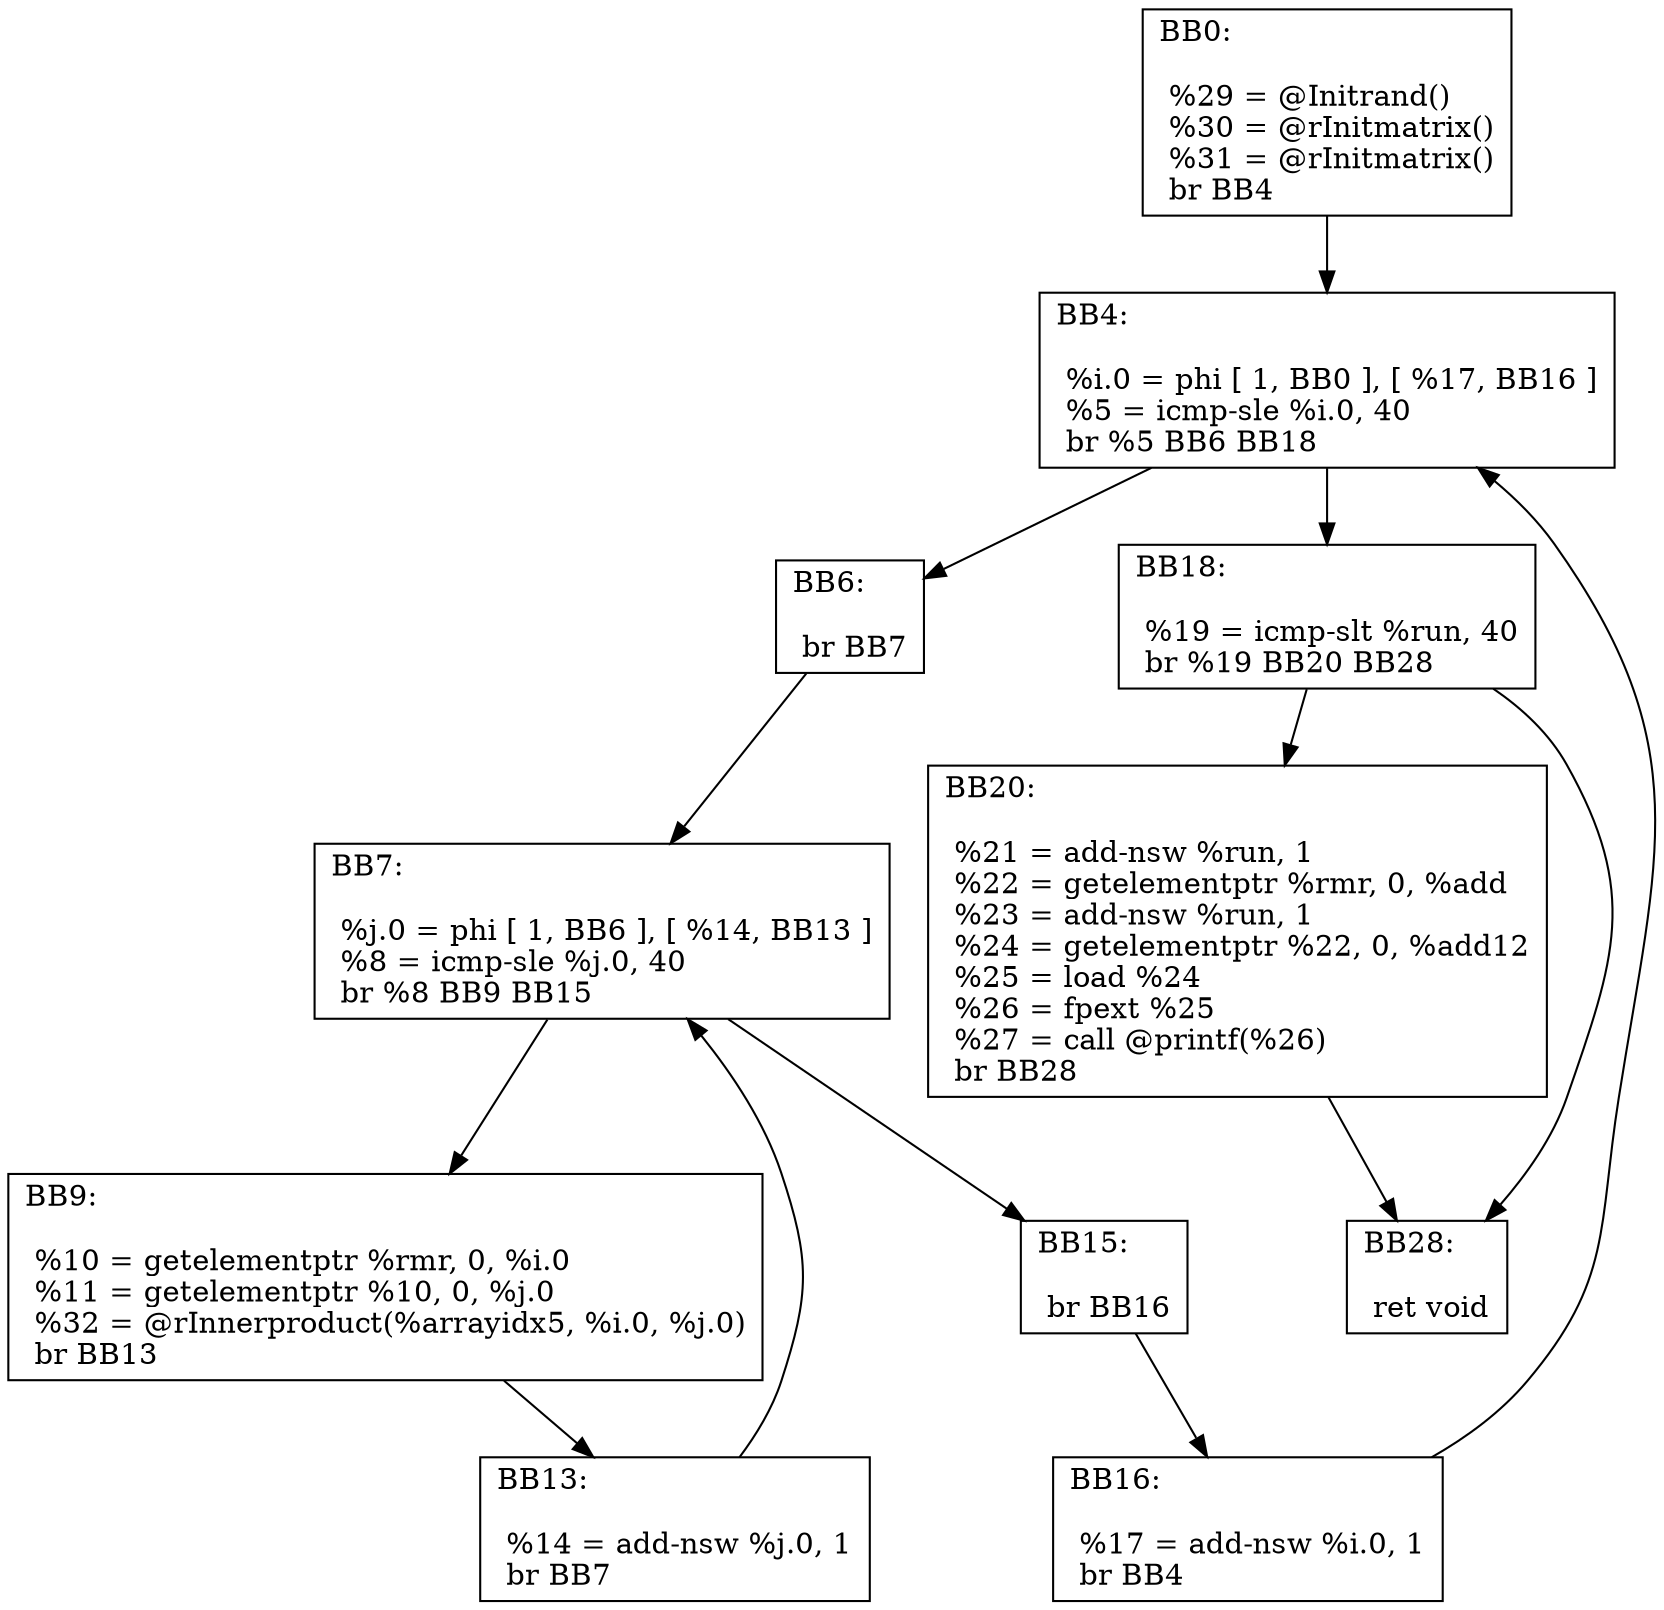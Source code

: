 digraph "CFG for 'Mm' function" {
	AA0 [shape=record, label="{BB0:\l\l  %29 = @Initrand()\l %30 = @rInitmatrix()\l %31 = @rInitmatrix()\l br  BB4\l}"];
	AA0 -> AA4
	AA4 [shape=record, label="{BB4:\l\l  %i.0 = phi [ 1, BB0 ], [  %17, BB16 ]\l %5 = icmp-sle %i.0,  40\l br %5 BB6 BB18\l}"];
	AA4 -> AA6
	AA4 -> AA18
	AA6 [shape=record, label="{BB6:\l\l  br  BB7\l}"];
	AA6 -> AA7
	AA7 [shape=record, label="{BB7:\l\l  %j.0 = phi [ 1, BB6 ], [  %14, BB13 ]\l %8 = icmp-sle %j.0,  40\l br %8 BB9 BB15\l}"];
	AA7 -> AA9
	AA7 -> AA15
	AA9 [shape=record, label="{BB9:\l\l  %10 = getelementptr %rmr,  0,  %i.0\l %11 = getelementptr %10,  0,  %j.0\l %32 = @rInnerproduct(%arrayidx5, %i.0, %j.0)\l br  BB13\l}"];
	AA9 -> AA13
	AA13 [shape=record, label="{BB13:\l\l  %14 = add-nsw %j.0,  1\l br  BB7\l}"];
	AA13 -> AA7
	AA15 [shape=record, label="{BB15:\l\l  br  BB16\l}"];
	AA15 -> AA16
	AA16 [shape=record, label="{BB16:\l\l  %17 = add-nsw %i.0,  1\l br  BB4\l}"];
	AA16 -> AA4
	AA18 [shape=record, label="{BB18:\l\l  %19 = icmp-slt %run,  40\l br %19 BB20 BB28\l}"];
	AA18 -> AA20
	AA18 -> AA28
	AA20 [shape=record, label="{BB20:\l\l  %21 = add-nsw %run,  1\l %22 = getelementptr %rmr,  0,  %add\l %23 = add-nsw %run,  1\l %24 = getelementptr %22,  0,  %add12\l %25 = load %24\l %26 = fpext %25\l %27 = call @printf(%26)\l br  BB28\l}"];
	AA20 -> AA28
	AA28 [shape=record, label="{BB28:\l\l  ret void\l}"];
}
